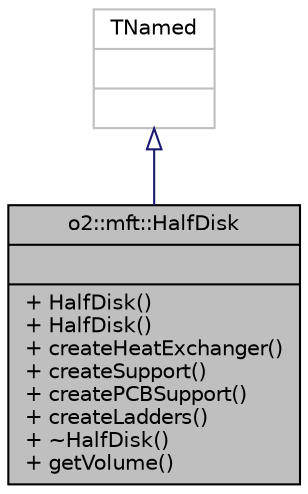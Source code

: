 digraph "o2::mft::HalfDisk"
{
 // INTERACTIVE_SVG=YES
  bgcolor="transparent";
  edge [fontname="Helvetica",fontsize="10",labelfontname="Helvetica",labelfontsize="10"];
  node [fontname="Helvetica",fontsize="10",shape=record];
  Node2 [label="{o2::mft::HalfDisk\n||+ HalfDisk()\l+ HalfDisk()\l+ createHeatExchanger()\l+ createSupport()\l+ createPCBSupport()\l+ createLadders()\l+ ~HalfDisk()\l+ getVolume()\l}",height=0.2,width=0.4,color="black", fillcolor="grey75", style="filled", fontcolor="black"];
  Node3 -> Node2 [dir="back",color="midnightblue",fontsize="10",style="solid",arrowtail="onormal",fontname="Helvetica"];
  Node3 [label="{TNamed\n||}",height=0.2,width=0.4,color="grey75"];
}
